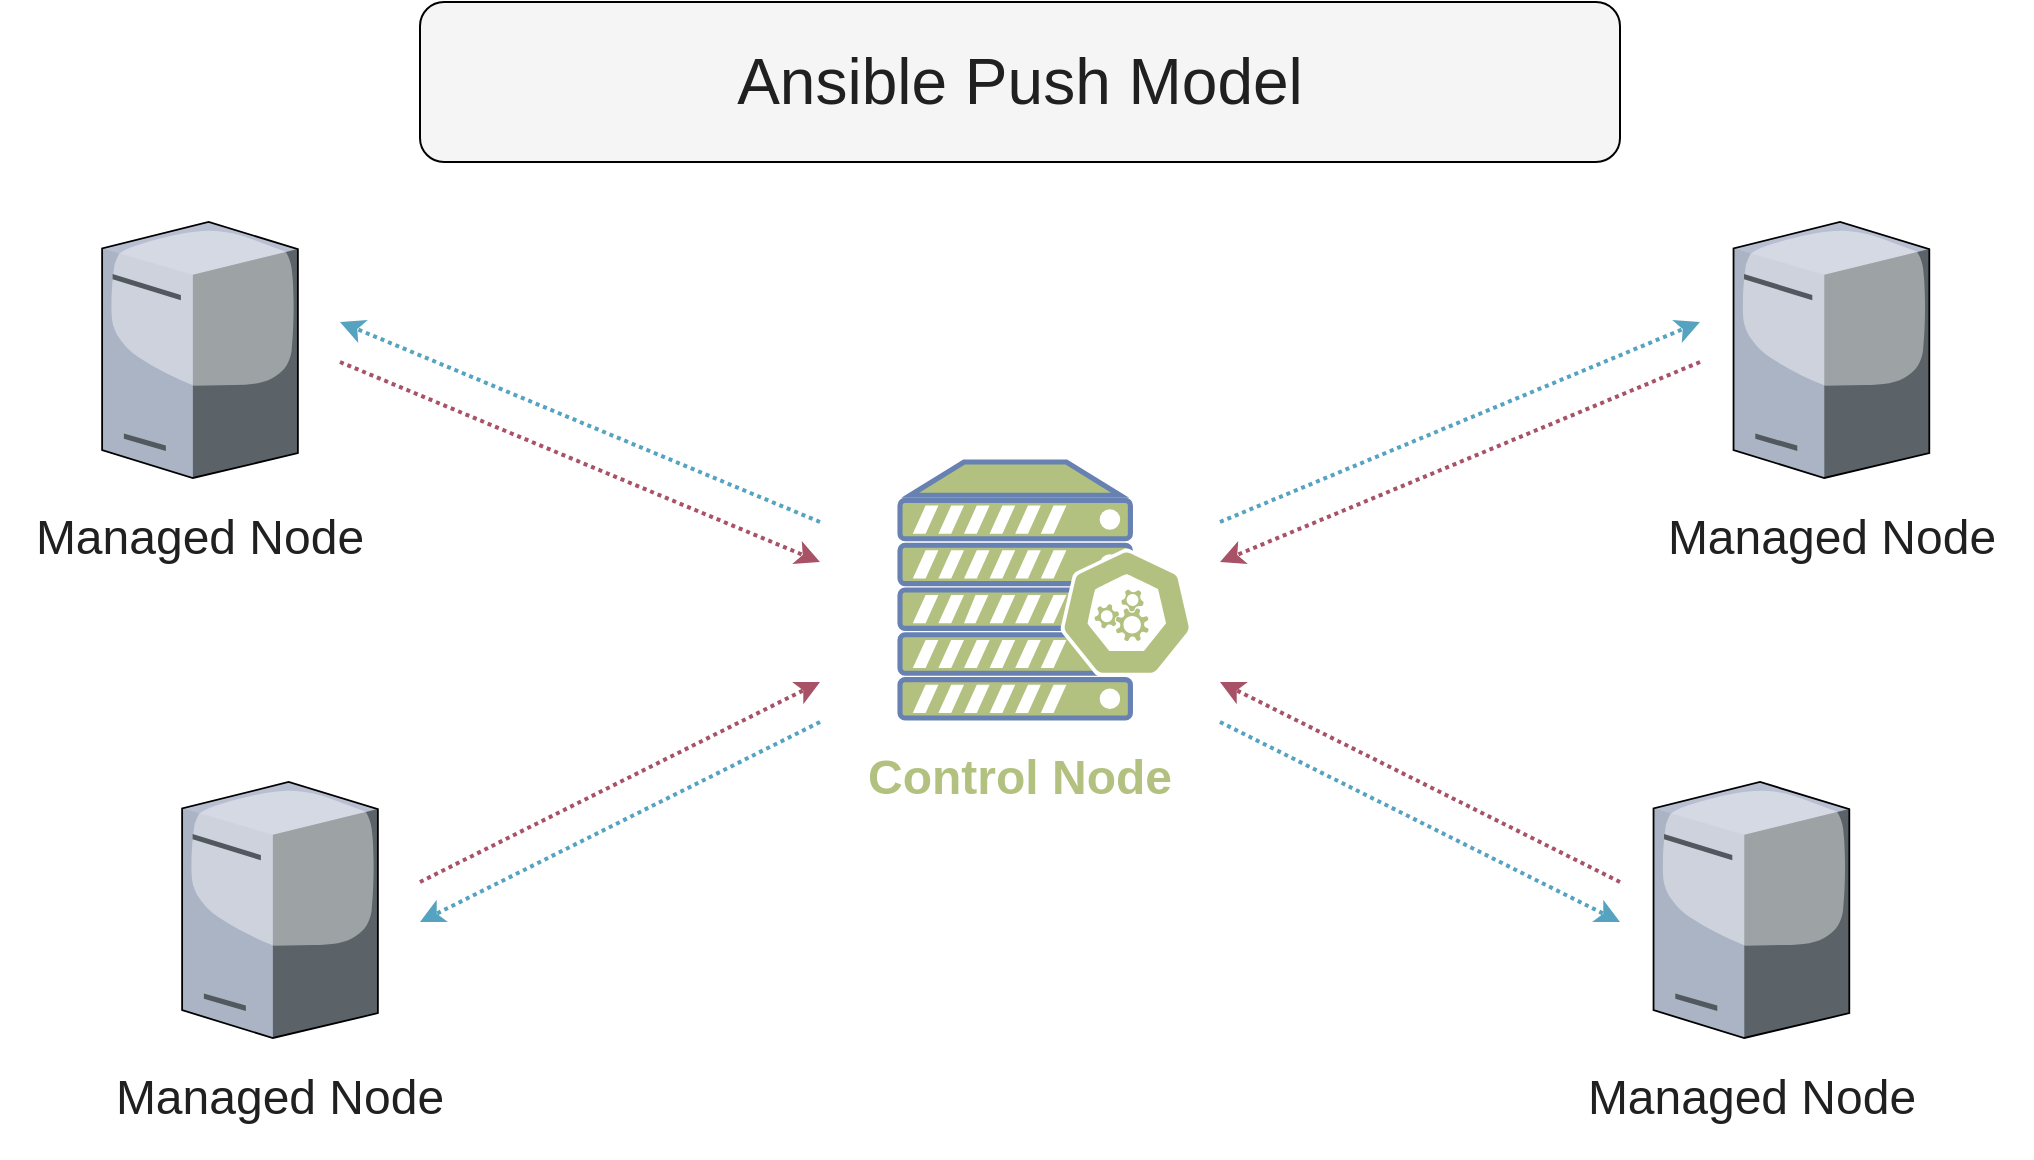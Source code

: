<mxfile version="13.2.2" type="device"><diagram id="V8xnyMEuWjSteqbyEEz8" name="Page-1"><mxGraphModel dx="1956" dy="1003" grid="1" gridSize="10" guides="1" tooltips="1" connect="1" arrows="1" fold="1" page="1" pageScale="1" pageWidth="850" pageHeight="1100" math="0" shadow="0"><root><mxCell id="0"/><mxCell id="1" parent="0"/><mxCell id="E4LtyYp13uU-NX76geS4-24" value="" style="group" parent="1" vertex="1" connectable="0"><mxGeometry x="500" y="280" width="240" height="120" as="geometry"/></mxCell><mxCell id="E4LtyYp13uU-NX76geS4-22" style="rounded=0;orthogonalLoop=1;jettySize=auto;html=1;fontSize=20;dashed=1;dashPattern=1 1;strokeWidth=2;strokeColor=#55A3C0;" parent="E4LtyYp13uU-NX76geS4-24" edge="1"><mxGeometry relative="1" as="geometry"><mxPoint y="100" as="sourcePoint"/><mxPoint x="240" as="targetPoint"/></mxGeometry></mxCell><mxCell id="E4LtyYp13uU-NX76geS4-23" style="rounded=0;orthogonalLoop=1;jettySize=auto;html=1;fontSize=20;dashed=1;dashPattern=1 1;strokeWidth=2;strokeColor=#A85267;" parent="E4LtyYp13uU-NX76geS4-24" edge="1"><mxGeometry relative="1" as="geometry"><mxPoint x="240" y="20" as="sourcePoint"/><mxPoint y="120" as="targetPoint"/></mxGeometry></mxCell><mxCell id="E4LtyYp13uU-NX76geS4-28" value="" style="group" parent="1" vertex="1" connectable="0"><mxGeometry x="60" y="280" width="240" height="120" as="geometry"/></mxCell><mxCell id="E4LtyYp13uU-NX76geS4-29" style="rounded=0;orthogonalLoop=1;jettySize=auto;html=1;fontSize=20;dashed=1;dashPattern=1 1;strokeWidth=2;strokeColor=#55A3C0;" parent="E4LtyYp13uU-NX76geS4-28" edge="1"><mxGeometry relative="1" as="geometry"><mxPoint x="240" y="100" as="sourcePoint"/><mxPoint as="targetPoint"/></mxGeometry></mxCell><mxCell id="E4LtyYp13uU-NX76geS4-30" style="rounded=0;orthogonalLoop=1;jettySize=auto;html=1;fontSize=20;dashed=1;dashPattern=1 1;strokeWidth=2;strokeColor=#A85267;" parent="E4LtyYp13uU-NX76geS4-28" edge="1"><mxGeometry relative="1" as="geometry"><mxPoint y="20" as="sourcePoint"/><mxPoint x="240" y="120" as="targetPoint"/></mxGeometry></mxCell><mxCell id="E4LtyYp13uU-NX76geS4-36" value="&lt;div style=&quot;font-size: 32px&quot;&gt;Ansible Push Model&lt;br&gt;&lt;/div&gt;" style="text;html=1;strokeColor=#000000;fillColor=#f5f5f5;align=center;verticalAlign=middle;whiteSpace=wrap;rounded=1;fontSize=32;fontColor=#202020;" parent="1" vertex="1"><mxGeometry x="100" y="120" width="600" height="80" as="geometry"/></mxCell><mxCell id="E4LtyYp13uU-NX76geS4-5" value="" style="group" parent="1" vertex="1" connectable="0"><mxGeometry x="340" y="350" width="146.67" height="128" as="geometry"/></mxCell><mxCell id="E4LtyYp13uU-NX76geS4-2" value="" style="fontColor=#0066CC;verticalAlign=top;verticalLabelPosition=bottom;labelPosition=center;align=center;html=1;outlineConnect=0;fillColor=#B2C17F;strokeColor=#6881B3;gradientColor=none;gradientDirection=north;strokeWidth=2;shape=mxgraph.networks.server;aspect=fixed;" parent="E4LtyYp13uU-NX76geS4-5" vertex="1"><mxGeometry width="115.2" height="128" as="geometry"/></mxCell><mxCell id="E4LtyYp13uU-NX76geS4-4" value="" style="html=1;dashed=0;whitespace=wrap;fillColor=#B2C17F;strokeColor=#ffffff;points=[[0.005,0.63,0],[0.1,0.2,0],[0.9,0.2,0],[0.5,0,0],[0.995,0.63,0],[0.72,0.99,0],[0.5,1,0],[0.28,0.99,0]];shape=mxgraph.kubernetes.icon;prIcon=master;aspect=fixed;" parent="E4LtyYp13uU-NX76geS4-5" vertex="1"><mxGeometry x="80" y="43.26" width="66.67" height="64" as="geometry"/></mxCell><mxCell id="E4LtyYp13uU-NX76geS4-9" value="&lt;b style=&quot;font-size: 24px;&quot;&gt;&lt;font style=&quot;font-size: 24px;&quot;&gt;Control Node&lt;/font&gt;&lt;/b&gt;" style="text;html=1;strokeColor=none;fillColor=none;align=center;verticalAlign=middle;whiteSpace=wrap;rounded=0;fontSize=24;fontColor=#B2C17F;" parent="1" vertex="1"><mxGeometry x="300.0" y="478" width="200" height="60" as="geometry"/></mxCell><mxCell id="kUJxityFUGvhTiFepZdI-1" value="" style="group" vertex="1" connectable="0" parent="1"><mxGeometry x="-70" y="510" width="200" height="188" as="geometry"/></mxCell><mxCell id="TbkMazTRyBFSTcp3wrPn-9" value="" style="group" parent="kUJxityFUGvhTiFepZdI-1" vertex="1" connectable="0"><mxGeometry width="200" height="188" as="geometry"/></mxCell><mxCell id="TbkMazTRyBFSTcp3wrPn-10" value="&lt;span style=&quot;font-size: 24px;&quot;&gt;&lt;font color=&quot;#202020&quot; style=&quot;font-size: 24px;&quot;&gt;Managed Node&lt;/font&gt;&lt;/span&gt;" style="text;html=1;strokeColor=none;fillColor=none;align=center;verticalAlign=middle;whiteSpace=wrap;rounded=0;fontSize=24;fontStyle=0" parent="TbkMazTRyBFSTcp3wrPn-9" vertex="1"><mxGeometry y="128" width="200" height="60" as="geometry"/></mxCell><mxCell id="TbkMazTRyBFSTcp3wrPn-11" value="" style="verticalLabelPosition=bottom;aspect=fixed;html=1;verticalAlign=top;strokeColor=none;shape=mxgraph.citrix.tower_server;rounded=0;shadow=0;comic=0;fontFamily=Verdana;" parent="TbkMazTRyBFSTcp3wrPn-9" vertex="1"><mxGeometry x="51.06" width="97.88" height="128" as="geometry"/></mxCell><mxCell id="kUJxityFUGvhTiFepZdI-3" value="" style="group" vertex="1" connectable="0" parent="1"><mxGeometry x="705.71" y="230" width="200" height="188" as="geometry"/></mxCell><mxCell id="TbkMazTRyBFSTcp3wrPn-3" value="" style="group" parent="kUJxityFUGvhTiFepZdI-3" vertex="1" connectable="0"><mxGeometry width="200" height="188" as="geometry"/></mxCell><mxCell id="TbkMazTRyBFSTcp3wrPn-4" value="&lt;span style=&quot;font-size: 24px&quot;&gt;&lt;font color=&quot;#202020&quot; style=&quot;font-size: 24px&quot;&gt;Managed Node&lt;/font&gt;&lt;/span&gt;" style="text;html=1;strokeColor=none;fillColor=none;align=center;verticalAlign=middle;whiteSpace=wrap;rounded=0;fontSize=24;" parent="TbkMazTRyBFSTcp3wrPn-3" vertex="1"><mxGeometry y="128" width="200" height="60" as="geometry"/></mxCell><mxCell id="TbkMazTRyBFSTcp3wrPn-5" value="" style="verticalLabelPosition=bottom;aspect=fixed;html=1;verticalAlign=top;strokeColor=none;shape=mxgraph.citrix.tower_server;rounded=0;shadow=0;comic=0;fontFamily=Verdana;" parent="TbkMazTRyBFSTcp3wrPn-3" vertex="1"><mxGeometry x="51.06" width="97.88" height="128" as="geometry"/></mxCell><mxCell id="kUJxityFUGvhTiFepZdI-4" value="" style="group" vertex="1" connectable="0" parent="1"><mxGeometry x="665.71" y="510" width="200" height="188" as="geometry"/></mxCell><mxCell id="TbkMazTRyBFSTcp3wrPn-2" value="" style="group" parent="kUJxityFUGvhTiFepZdI-4" vertex="1" connectable="0"><mxGeometry width="200" height="188" as="geometry"/></mxCell><mxCell id="E4LtyYp13uU-NX76geS4-17" value="&lt;span style=&quot;font-size: 24px;&quot;&gt;&lt;font color=&quot;#202020&quot; style=&quot;font-size: 24px;&quot;&gt;Managed Node&lt;/font&gt;&lt;/span&gt;" style="text;html=1;strokeColor=none;fillColor=none;align=center;verticalAlign=middle;whiteSpace=wrap;rounded=0;fontSize=24;fontStyle=0" parent="TbkMazTRyBFSTcp3wrPn-2" vertex="1"><mxGeometry y="128" width="200" height="60" as="geometry"/></mxCell><mxCell id="TbkMazTRyBFSTcp3wrPn-1" value="" style="verticalLabelPosition=bottom;aspect=fixed;html=1;verticalAlign=top;strokeColor=none;shape=mxgraph.citrix.tower_server;rounded=0;shadow=0;comic=0;fontFamily=Verdana;" parent="TbkMazTRyBFSTcp3wrPn-2" vertex="1"><mxGeometry x="51.06" width="97.88" height="128" as="geometry"/></mxCell><mxCell id="kUJxityFUGvhTiFepZdI-5" value="" style="group" vertex="1" connectable="0" parent="1"><mxGeometry x="100" y="460" width="200" height="120" as="geometry"/></mxCell><mxCell id="E4LtyYp13uU-NX76geS4-32" style="rounded=0;orthogonalLoop=1;jettySize=auto;html=1;fontSize=20;dashed=1;dashPattern=1 1;strokeWidth=2;strokeColor=#A85267;" parent="kUJxityFUGvhTiFepZdI-5" edge="1"><mxGeometry relative="1" as="geometry"><mxPoint y="100" as="sourcePoint"/><mxPoint x="200" as="targetPoint"/></mxGeometry></mxCell><mxCell id="E4LtyYp13uU-NX76geS4-33" style="rounded=0;orthogonalLoop=1;jettySize=auto;html=1;fontSize=20;dashed=1;dashPattern=1 1;strokeWidth=2;strokeColor=#55A3C0;" parent="kUJxityFUGvhTiFepZdI-5" edge="1"><mxGeometry relative="1" as="geometry"><mxPoint x="200" y="20" as="sourcePoint"/><mxPoint y="120" as="targetPoint"/></mxGeometry></mxCell><mxCell id="kUJxityFUGvhTiFepZdI-6" value="" style="group" vertex="1" connectable="0" parent="1"><mxGeometry x="500" y="460" width="200" height="120" as="geometry"/></mxCell><mxCell id="E4LtyYp13uU-NX76geS4-26" style="rounded=0;orthogonalLoop=1;jettySize=auto;html=1;fontSize=20;dashed=1;dashPattern=1 1;strokeWidth=2;strokeColor=#A85267;" parent="kUJxityFUGvhTiFepZdI-6" edge="1"><mxGeometry relative="1" as="geometry"><mxPoint x="200" y="100" as="sourcePoint"/><mxPoint as="targetPoint"/></mxGeometry></mxCell><mxCell id="E4LtyYp13uU-NX76geS4-27" style="rounded=0;orthogonalLoop=1;jettySize=auto;html=1;fontSize=20;dashed=1;dashPattern=1 1;strokeWidth=2;strokeColor=#55A3C0;" parent="kUJxityFUGvhTiFepZdI-6" edge="1"><mxGeometry relative="1" as="geometry"><mxPoint y="20" as="sourcePoint"/><mxPoint x="200" y="120" as="targetPoint"/></mxGeometry></mxCell><mxCell id="TbkMazTRyBFSTcp3wrPn-7" value="&lt;span style=&quot;font-size: 24px;&quot;&gt;&lt;font color=&quot;#202020&quot; style=&quot;font-size: 24px;&quot;&gt;Managed Node&lt;/font&gt;&lt;/span&gt;" style="text;html=1;strokeColor=none;fillColor=none;align=center;verticalAlign=middle;whiteSpace=wrap;rounded=0;fontSize=24;fontStyle=0" parent="1" vertex="1"><mxGeometry x="-110" y="358" width="200" height="60" as="geometry"/></mxCell><mxCell id="TbkMazTRyBFSTcp3wrPn-8" value="" style="verticalLabelPosition=bottom;aspect=fixed;html=1;verticalAlign=top;strokeColor=none;shape=mxgraph.citrix.tower_server;rounded=0;shadow=0;comic=0;fontFamily=Verdana;" parent="1" vertex="1"><mxGeometry x="-58.94" y="230" width="97.88" height="128" as="geometry"/></mxCell></root></mxGraphModel></diagram></mxfile>